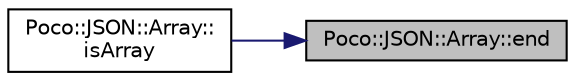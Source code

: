 digraph "Poco::JSON::Array::end"
{
 // LATEX_PDF_SIZE
  edge [fontname="Helvetica",fontsize="10",labelfontname="Helvetica",labelfontsize="10"];
  node [fontname="Helvetica",fontsize="10",shape=record];
  rankdir="RL";
  Node1 [label="Poco::JSON::Array::end",height=0.2,width=0.4,color="black", fillcolor="grey75", style="filled", fontcolor="black",tooltip="Returns the begin iterator for values."];
  Node1 -> Node2 [dir="back",color="midnightblue",fontsize="10",style="solid",fontname="Helvetica"];
  Node2 [label="Poco::JSON::Array::\lisArray",height=0.2,width=0.4,color="black", fillcolor="white", style="filled",URL="$classPoco_1_1JSON_1_1Array.html#a7ad4ead496c8b14d195ddfef8825247a",tooltip="Returns true when the element is an array."];
}
